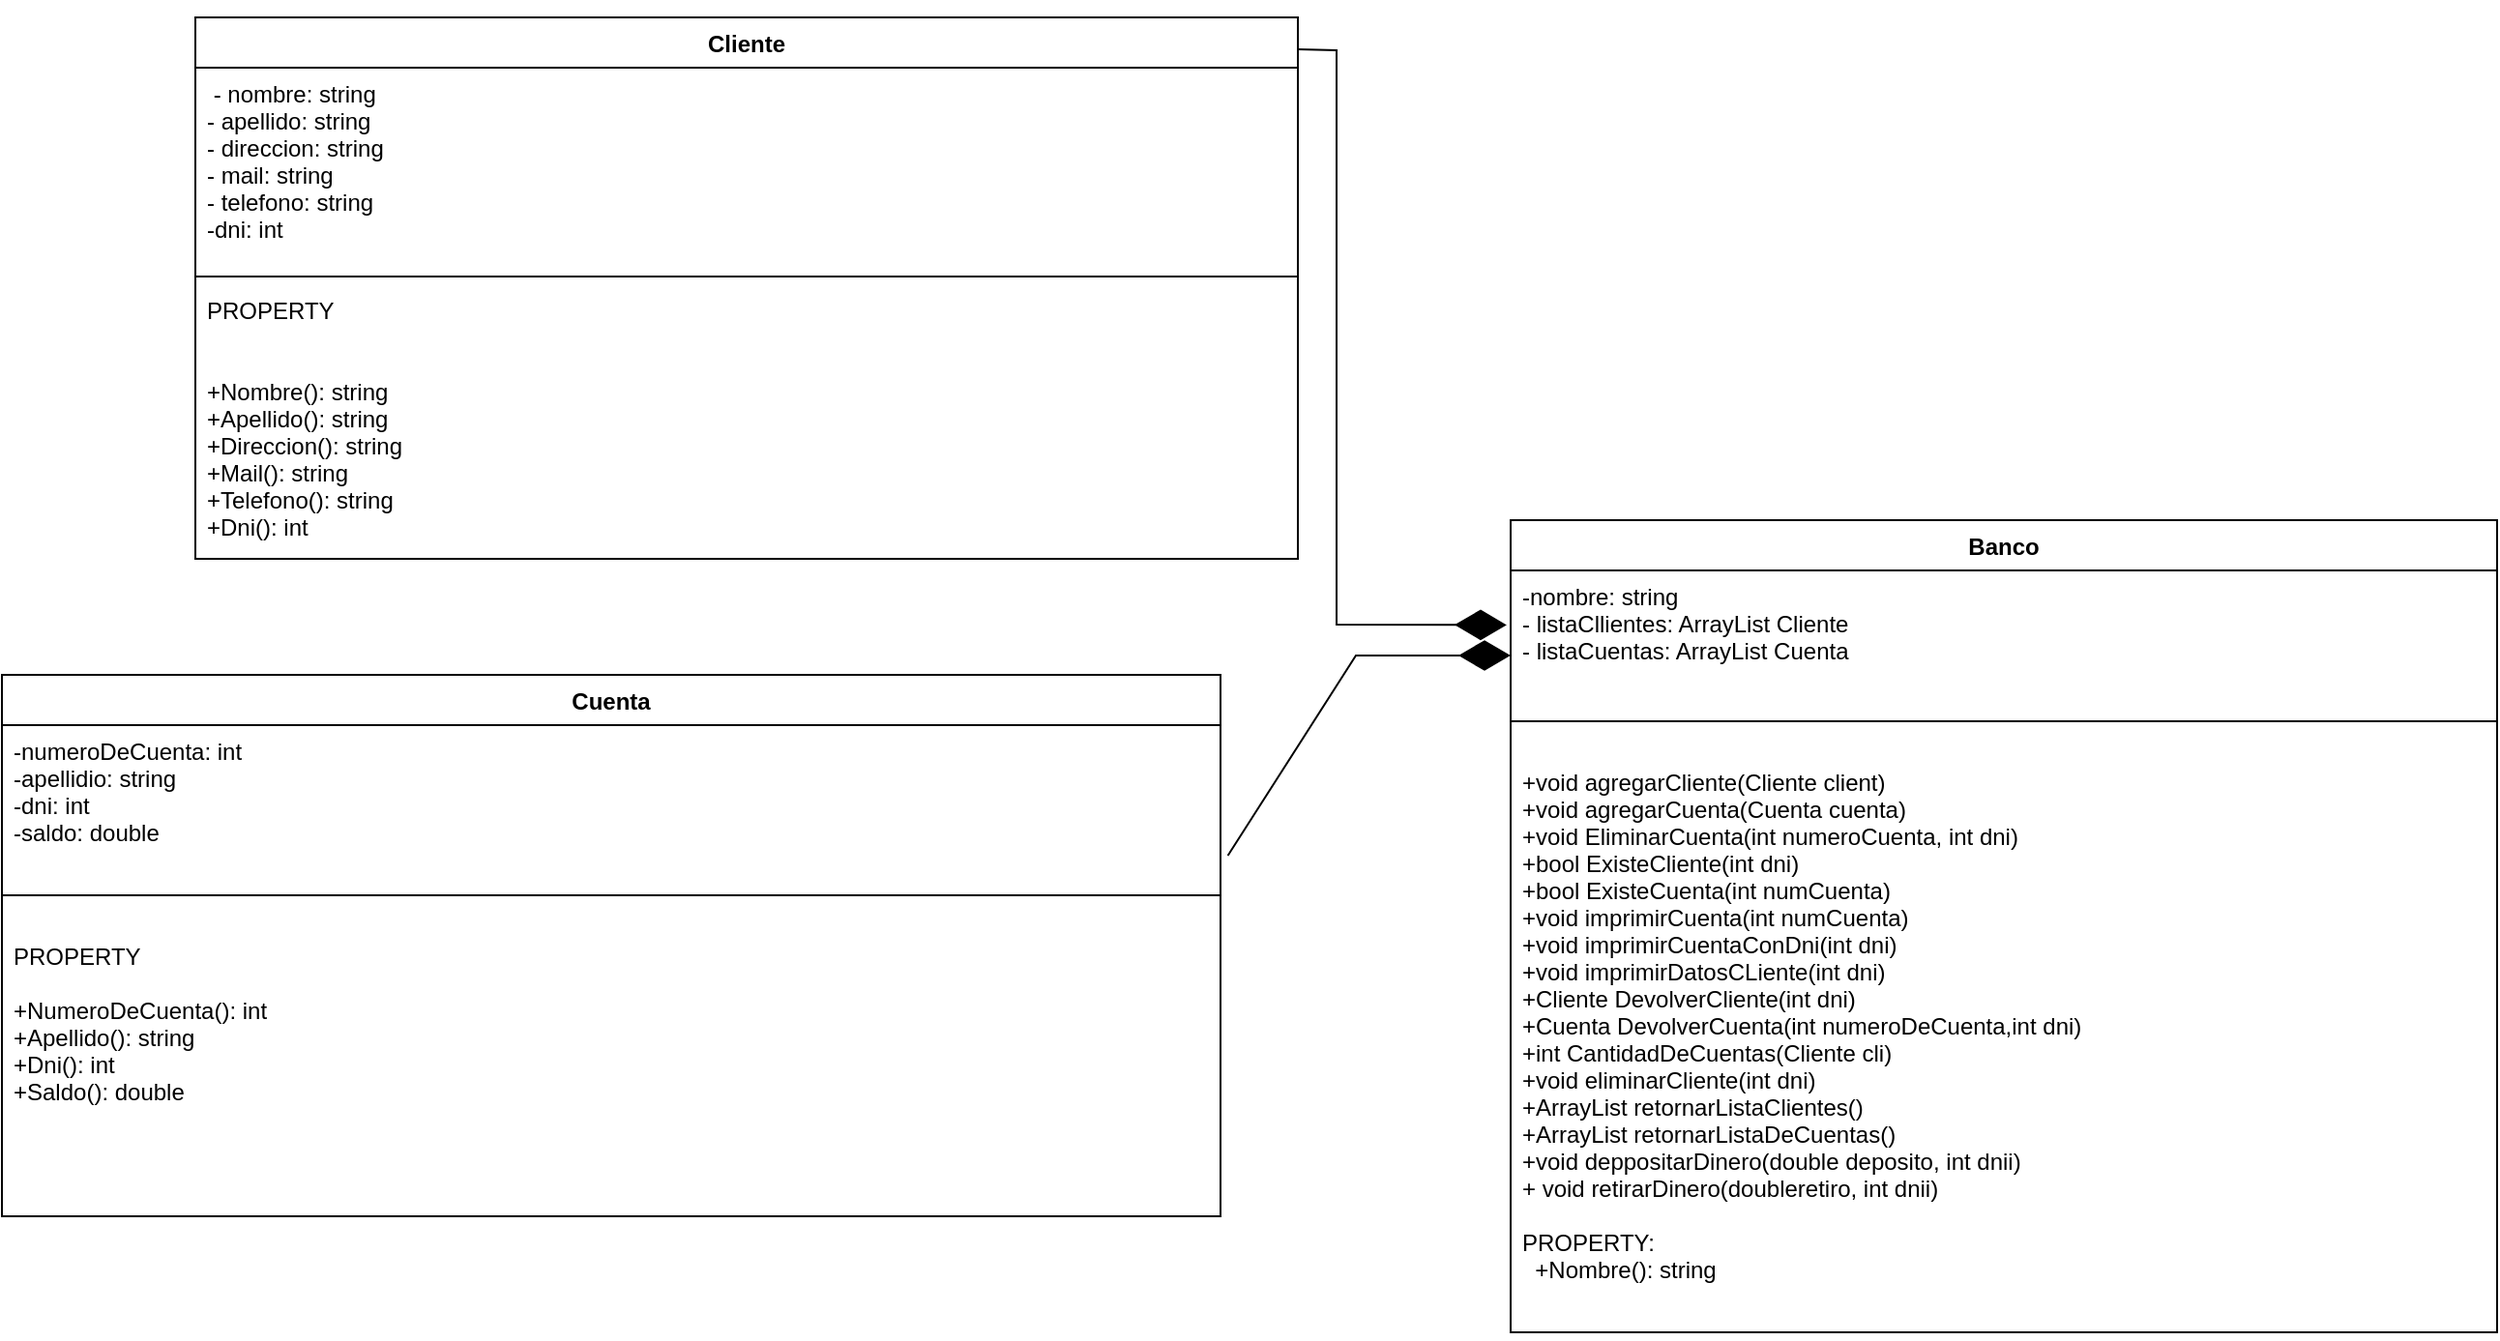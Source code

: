 <mxfile version="19.0.3" type="device"><diagram id="C5RBs43oDa-KdzZeNtuy" name="Page-1"><mxGraphModel dx="3275" dy="1678" grid="1" gridSize="10" guides="1" tooltips="1" connect="1" arrows="1" fold="1" page="1" pageScale="1" pageWidth="827" pageHeight="1169" math="0" shadow="0"><root><mxCell id="WIyWlLk6GJQsqaUBKTNV-0"/><mxCell id="WIyWlLk6GJQsqaUBKTNV-1" parent="WIyWlLk6GJQsqaUBKTNV-0"/><mxCell id="EfUzdoFwyeUCGYTKkDem-3" value="Banco" style="swimlane;fontStyle=1;align=center;verticalAlign=top;childLayout=stackLayout;horizontal=1;startSize=26;horizontalStack=0;resizeParent=1;resizeParentMax=0;resizeLast=0;collapsible=1;marginBottom=0;" parent="WIyWlLk6GJQsqaUBKTNV-1" vertex="1"><mxGeometry x="-900" y="220" width="510" height="420" as="geometry"/></mxCell><mxCell id="EfUzdoFwyeUCGYTKkDem-4" value="-nombre: string&#10;- listaCllientes: ArrayList Cliente&#10;- listaCuentas: ArrayList Cuenta&#10;" style="text;strokeColor=none;fillColor=none;align=left;verticalAlign=top;spacingLeft=4;spacingRight=4;overflow=hidden;rotatable=0;points=[[0,0.5],[1,0.5]];portConstraint=eastwest;" parent="EfUzdoFwyeUCGYTKkDem-3" vertex="1"><mxGeometry y="26" width="510" height="74" as="geometry"/></mxCell><mxCell id="EfUzdoFwyeUCGYTKkDem-5" value="" style="line;strokeWidth=1;fillColor=none;align=left;verticalAlign=middle;spacingTop=-1;spacingLeft=3;spacingRight=3;rotatable=0;labelPosition=right;points=[];portConstraint=eastwest;" parent="EfUzdoFwyeUCGYTKkDem-3" vertex="1"><mxGeometry y="100" width="510" height="8" as="geometry"/></mxCell><mxCell id="EfUzdoFwyeUCGYTKkDem-6" value="&#10;+void agregarCliente(Cliente client)&#10;+void agregarCuenta(Cuenta cuenta)&#10;+void EliminarCuenta(int numeroCuenta, int dni)&#10;+bool ExisteCliente(int dni)&#10;+bool ExisteCuenta(int numCuenta)&#10;+void imprimirCuenta(int numCuenta)&#10;+void imprimirCuentaConDni(int dni)&#10;+void imprimirDatosCLiente(int dni)&#10;+Cliente DevolverCliente(int dni)&#10;+Cuenta DevolverCuenta(int numeroDeCuenta,int dni)&#10;+int CantidadDeCuentas(Cliente cli)&#10;+void eliminarCliente(int dni)&#10;+ArrayList retornarListaClientes()&#10;+ArrayList retornarListaDeCuentas()&#10;+void deppositarDinero(double deposito, int dnii)&#10;+ void retirarDinero(doubleretiro, int dnii)&#10;&#10;PROPERTY:&#10;  +Nombre(): string" style="text;strokeColor=none;fillColor=none;align=left;verticalAlign=top;spacingLeft=4;spacingRight=4;overflow=hidden;rotatable=0;points=[[0,0.5],[1,0.5]];portConstraint=eastwest;" parent="EfUzdoFwyeUCGYTKkDem-3" vertex="1"><mxGeometry y="108" width="510" height="312" as="geometry"/></mxCell><mxCell id="EfUzdoFwyeUCGYTKkDem-11" value="Cliente" style="swimlane;fontStyle=1;align=center;verticalAlign=top;childLayout=stackLayout;horizontal=1;startSize=26;horizontalStack=0;resizeParent=1;resizeParentMax=0;resizeLast=0;collapsible=1;marginBottom=0;" parent="WIyWlLk6GJQsqaUBKTNV-1" vertex="1"><mxGeometry x="-1580" y="-40" width="570" height="280" as="geometry"/></mxCell><mxCell id="EfUzdoFwyeUCGYTKkDem-12" value=" - nombre: string&#10;- apellido: string&#10;- direccion: string&#10;- mail: string&#10;- telefono: string&#10;-dni: int" style="text;strokeColor=none;fillColor=none;align=left;verticalAlign=top;spacingLeft=4;spacingRight=4;overflow=hidden;rotatable=0;points=[[0,0.5],[1,0.5]];portConstraint=eastwest;" parent="EfUzdoFwyeUCGYTKkDem-11" vertex="1"><mxGeometry y="26" width="570" height="104" as="geometry"/></mxCell><mxCell id="EfUzdoFwyeUCGYTKkDem-13" value="" style="line;strokeWidth=1;fillColor=none;align=left;verticalAlign=middle;spacingTop=-1;spacingLeft=3;spacingRight=3;rotatable=0;labelPosition=right;points=[];portConstraint=eastwest;" parent="EfUzdoFwyeUCGYTKkDem-11" vertex="1"><mxGeometry y="130" width="570" height="8" as="geometry"/></mxCell><mxCell id="EfUzdoFwyeUCGYTKkDem-14" value="PROPERTY&#10;&#10;&#10;+Nombre(): string&#10;+Apellido(): string&#10;+Direccion(): string&#10;+Mail(): string&#10;+Telefono(): string&#10;+Dni(): int" style="text;strokeColor=none;fillColor=none;align=left;verticalAlign=top;spacingLeft=4;spacingRight=4;overflow=hidden;rotatable=0;points=[[0,0.5],[1,0.5]];portConstraint=eastwest;" parent="EfUzdoFwyeUCGYTKkDem-11" vertex="1"><mxGeometry y="138" width="570" height="142" as="geometry"/></mxCell><mxCell id="EfUzdoFwyeUCGYTKkDem-15" value="Cuenta" style="swimlane;fontStyle=1;align=center;verticalAlign=top;childLayout=stackLayout;horizontal=1;startSize=26;horizontalStack=0;resizeParent=1;resizeParentMax=0;resizeLast=0;collapsible=1;marginBottom=0;" parent="WIyWlLk6GJQsqaUBKTNV-1" vertex="1"><mxGeometry x="-1680" y="300" width="630" height="280" as="geometry"/></mxCell><mxCell id="EfUzdoFwyeUCGYTKkDem-16" value="-numeroDeCuenta: int&#10;-apellidio: string&#10;-dni: int&#10;-saldo: double&#10;" style="text;strokeColor=none;fillColor=none;align=left;verticalAlign=top;spacingLeft=4;spacingRight=4;overflow=hidden;rotatable=0;points=[[0,0.5],[1,0.5]];portConstraint=eastwest;" parent="EfUzdoFwyeUCGYTKkDem-15" vertex="1"><mxGeometry y="26" width="630" height="84" as="geometry"/></mxCell><mxCell id="EfUzdoFwyeUCGYTKkDem-17" value="" style="line;strokeWidth=1;fillColor=none;align=left;verticalAlign=middle;spacingTop=-1;spacingLeft=3;spacingRight=3;rotatable=0;labelPosition=right;points=[];portConstraint=eastwest;" parent="EfUzdoFwyeUCGYTKkDem-15" vertex="1"><mxGeometry y="110" width="630" height="8" as="geometry"/></mxCell><mxCell id="EfUzdoFwyeUCGYTKkDem-18" value="&#10;PROPERTY&#10;&#10;+NumeroDeCuenta(): int&#10;+Apellido(): string&#10;+Dni(): int&#10;+Saldo(): double" style="text;strokeColor=none;fillColor=none;align=left;verticalAlign=top;spacingLeft=4;spacingRight=4;overflow=hidden;rotatable=0;points=[[0,0.5],[1,0.5]];portConstraint=eastwest;" parent="EfUzdoFwyeUCGYTKkDem-15" vertex="1"><mxGeometry y="118" width="630" height="162" as="geometry"/></mxCell><mxCell id="EfUzdoFwyeUCGYTKkDem-21" value="" style="endArrow=diamondThin;endFill=1;endSize=24;html=1;rounded=0;exitX=1.006;exitY=0.804;exitDx=0;exitDy=0;exitPerimeter=0;" parent="WIyWlLk6GJQsqaUBKTNV-1" source="EfUzdoFwyeUCGYTKkDem-16" edge="1"><mxGeometry width="160" relative="1" as="geometry"><mxPoint x="-1170" y="230" as="sourcePoint"/><mxPoint x="-900" y="290" as="targetPoint"/><Array as="points"><mxPoint x="-980" y="290"/></Array></mxGeometry></mxCell><mxCell id="EfUzdoFwyeUCGYTKkDem-22" value="" style="endArrow=diamondThin;endFill=1;endSize=24;html=1;rounded=0;entryX=-0.004;entryY=0.381;entryDx=0;entryDy=0;entryPerimeter=0;exitX=1;exitY=0.059;exitDx=0;exitDy=0;exitPerimeter=0;" parent="WIyWlLk6GJQsqaUBKTNV-1" source="EfUzdoFwyeUCGYTKkDem-11" target="EfUzdoFwyeUCGYTKkDem-4" edge="1"><mxGeometry width="160" relative="1" as="geometry"><mxPoint x="-990" y="-30" as="sourcePoint"/><mxPoint x="-640" y="210" as="targetPoint"/><Array as="points"><mxPoint x="-990" y="-23"/><mxPoint x="-990" y="274"/></Array></mxGeometry></mxCell></root></mxGraphModel></diagram></mxfile>